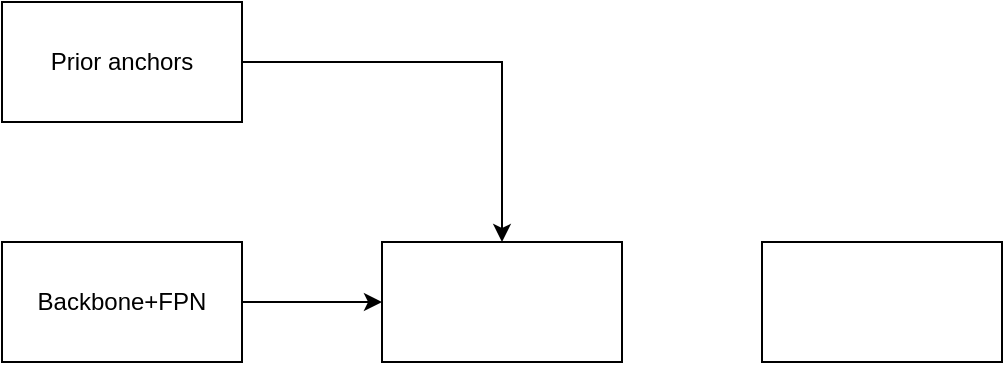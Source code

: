 <mxfile version="11.1.4" type="github"><diagram id="BDdqLwkfVrHng814-Pos" name="Page-1"><mxGraphModel dx="1422" dy="764" grid="1" gridSize="10" guides="1" tooltips="1" connect="1" arrows="1" fold="1" page="1" pageScale="1" pageWidth="827" pageHeight="1169" math="0" shadow="0"><root><mxCell id="0"/><mxCell id="1" parent="0"/><mxCell id="sj5vqynBmwTxUtHjSYWn-7" value="" style="rounded=0;whiteSpace=wrap;html=1;" vertex="1" parent="1"><mxGeometry x="400" y="270" width="120" height="60" as="geometry"/></mxCell><mxCell id="sj5vqynBmwTxUtHjSYWn-8" value="" style="rounded=0;whiteSpace=wrap;html=1;" vertex="1" parent="1"><mxGeometry x="210" y="270" width="120" height="60" as="geometry"/></mxCell><mxCell id="sj5vqynBmwTxUtHjSYWn-13" style="edgeStyle=orthogonalEdgeStyle;rounded=0;orthogonalLoop=1;jettySize=auto;html=1;entryX=0;entryY=0.5;entryDx=0;entryDy=0;" edge="1" parent="1" source="sj5vqynBmwTxUtHjSYWn-9" target="sj5vqynBmwTxUtHjSYWn-8"><mxGeometry relative="1" as="geometry"/></mxCell><mxCell id="sj5vqynBmwTxUtHjSYWn-9" value="Backbone+FPN" style="rounded=0;whiteSpace=wrap;html=1;" vertex="1" parent="1"><mxGeometry x="20" y="270" width="120" height="60" as="geometry"/></mxCell><mxCell id="sj5vqynBmwTxUtHjSYWn-12" style="edgeStyle=orthogonalEdgeStyle;rounded=0;orthogonalLoop=1;jettySize=auto;html=1;entryX=0.5;entryY=0;entryDx=0;entryDy=0;" edge="1" parent="1" source="sj5vqynBmwTxUtHjSYWn-10" target="sj5vqynBmwTxUtHjSYWn-8"><mxGeometry relative="1" as="geometry"/></mxCell><mxCell id="sj5vqynBmwTxUtHjSYWn-10" value="Prior anchors" style="rounded=0;whiteSpace=wrap;html=1;" vertex="1" parent="1"><mxGeometry x="20" y="150" width="120" height="60" as="geometry"/></mxCell></root></mxGraphModel></diagram></mxfile>